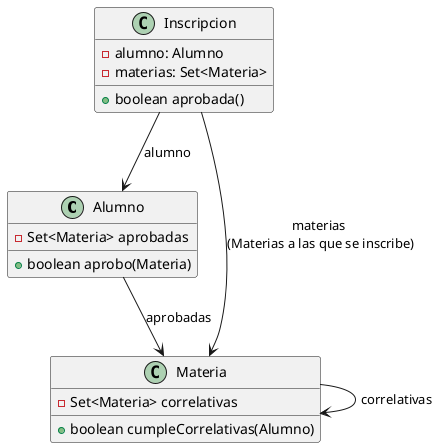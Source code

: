 @startuml

Alumno --> Materia : aprobadas
Inscripcion --> Alumno : alumno
Inscripcion --> Materia : materias \n(Materias a las que se inscribe)
Materia --> Materia : correlativas

class Inscripcion {
-alumno: Alumno
-materias: Set<Materia>

+boolean aprobada()
}

class Alumno {
-Set<Materia> aprobadas
+boolean aprobo(Materia)
}

class Materia {
-Set<Materia> correlativas
+boolean cumpleCorrelativas(Alumno)
}

@enduml
